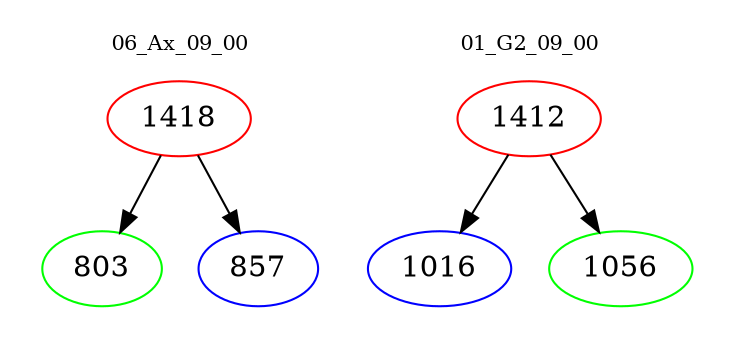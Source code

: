 digraph{
subgraph cluster_0 {
color = white
label = "06_Ax_09_00";
fontsize=10;
T0_1418 [label="1418", color="red"]
T0_1418 -> T0_803 [color="black"]
T0_803 [label="803", color="green"]
T0_1418 -> T0_857 [color="black"]
T0_857 [label="857", color="blue"]
}
subgraph cluster_1 {
color = white
label = "01_G2_09_00";
fontsize=10;
T1_1412 [label="1412", color="red"]
T1_1412 -> T1_1016 [color="black"]
T1_1016 [label="1016", color="blue"]
T1_1412 -> T1_1056 [color="black"]
T1_1056 [label="1056", color="green"]
}
}

